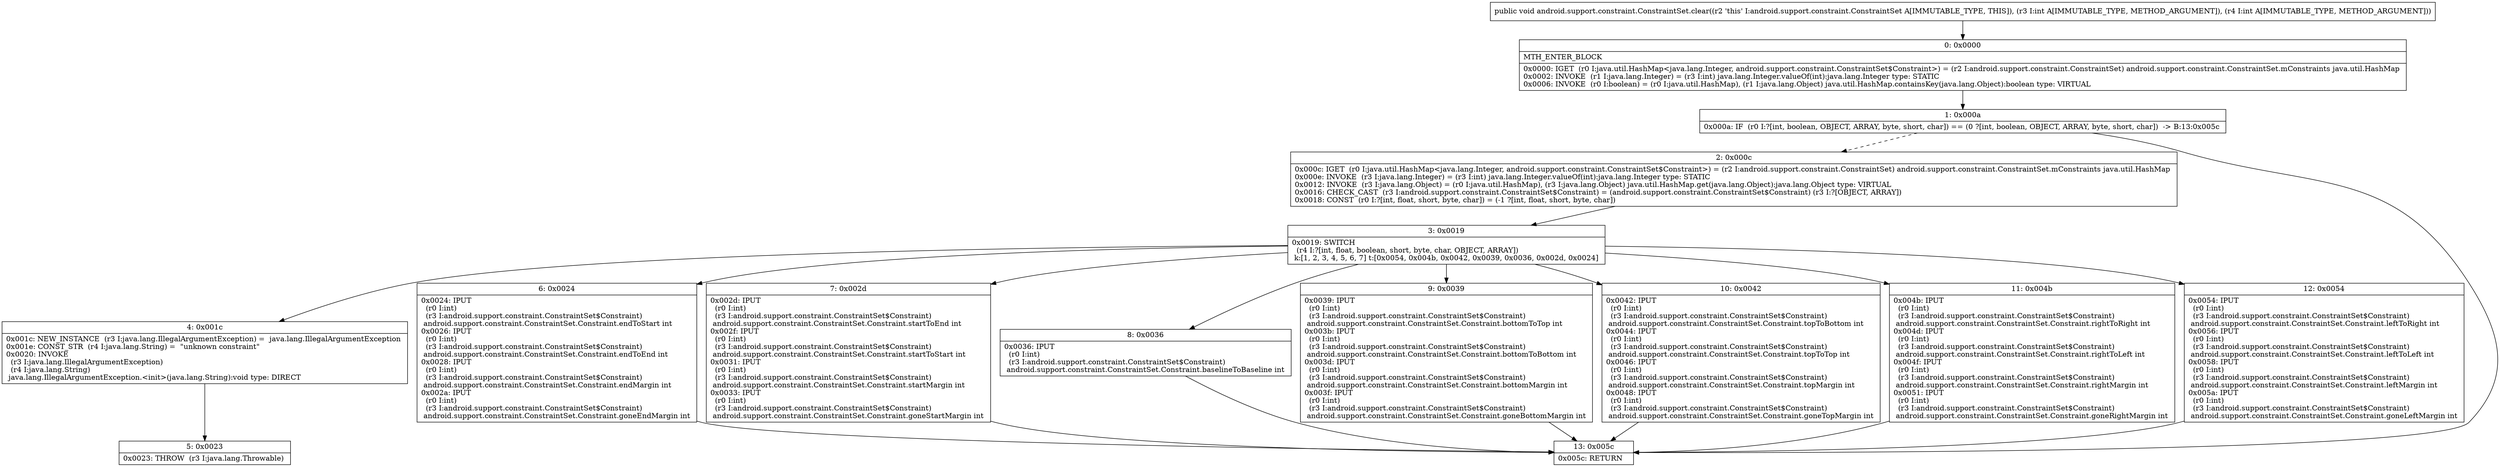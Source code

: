 digraph "CFG forandroid.support.constraint.ConstraintSet.clear(II)V" {
Node_0 [shape=record,label="{0\:\ 0x0000|MTH_ENTER_BLOCK\l|0x0000: IGET  (r0 I:java.util.HashMap\<java.lang.Integer, android.support.constraint.ConstraintSet$Constraint\>) = (r2 I:android.support.constraint.ConstraintSet) android.support.constraint.ConstraintSet.mConstraints java.util.HashMap \l0x0002: INVOKE  (r1 I:java.lang.Integer) = (r3 I:int) java.lang.Integer.valueOf(int):java.lang.Integer type: STATIC \l0x0006: INVOKE  (r0 I:boolean) = (r0 I:java.util.HashMap), (r1 I:java.lang.Object) java.util.HashMap.containsKey(java.lang.Object):boolean type: VIRTUAL \l}"];
Node_1 [shape=record,label="{1\:\ 0x000a|0x000a: IF  (r0 I:?[int, boolean, OBJECT, ARRAY, byte, short, char]) == (0 ?[int, boolean, OBJECT, ARRAY, byte, short, char])  \-\> B:13:0x005c \l}"];
Node_2 [shape=record,label="{2\:\ 0x000c|0x000c: IGET  (r0 I:java.util.HashMap\<java.lang.Integer, android.support.constraint.ConstraintSet$Constraint\>) = (r2 I:android.support.constraint.ConstraintSet) android.support.constraint.ConstraintSet.mConstraints java.util.HashMap \l0x000e: INVOKE  (r3 I:java.lang.Integer) = (r3 I:int) java.lang.Integer.valueOf(int):java.lang.Integer type: STATIC \l0x0012: INVOKE  (r3 I:java.lang.Object) = (r0 I:java.util.HashMap), (r3 I:java.lang.Object) java.util.HashMap.get(java.lang.Object):java.lang.Object type: VIRTUAL \l0x0016: CHECK_CAST  (r3 I:android.support.constraint.ConstraintSet$Constraint) = (android.support.constraint.ConstraintSet$Constraint) (r3 I:?[OBJECT, ARRAY]) \l0x0018: CONST  (r0 I:?[int, float, short, byte, char]) = (\-1 ?[int, float, short, byte, char]) \l}"];
Node_3 [shape=record,label="{3\:\ 0x0019|0x0019: SWITCH  \l  (r4 I:?[int, float, boolean, short, byte, char, OBJECT, ARRAY])\l k:[1, 2, 3, 4, 5, 6, 7] t:[0x0054, 0x004b, 0x0042, 0x0039, 0x0036, 0x002d, 0x0024] \l}"];
Node_4 [shape=record,label="{4\:\ 0x001c|0x001c: NEW_INSTANCE  (r3 I:java.lang.IllegalArgumentException) =  java.lang.IllegalArgumentException \l0x001e: CONST_STR  (r4 I:java.lang.String) =  \"unknown constraint\" \l0x0020: INVOKE  \l  (r3 I:java.lang.IllegalArgumentException)\l  (r4 I:java.lang.String)\l java.lang.IllegalArgumentException.\<init\>(java.lang.String):void type: DIRECT \l}"];
Node_5 [shape=record,label="{5\:\ 0x0023|0x0023: THROW  (r3 I:java.lang.Throwable) \l}"];
Node_6 [shape=record,label="{6\:\ 0x0024|0x0024: IPUT  \l  (r0 I:int)\l  (r3 I:android.support.constraint.ConstraintSet$Constraint)\l android.support.constraint.ConstraintSet.Constraint.endToStart int \l0x0026: IPUT  \l  (r0 I:int)\l  (r3 I:android.support.constraint.ConstraintSet$Constraint)\l android.support.constraint.ConstraintSet.Constraint.endToEnd int \l0x0028: IPUT  \l  (r0 I:int)\l  (r3 I:android.support.constraint.ConstraintSet$Constraint)\l android.support.constraint.ConstraintSet.Constraint.endMargin int \l0x002a: IPUT  \l  (r0 I:int)\l  (r3 I:android.support.constraint.ConstraintSet$Constraint)\l android.support.constraint.ConstraintSet.Constraint.goneEndMargin int \l}"];
Node_7 [shape=record,label="{7\:\ 0x002d|0x002d: IPUT  \l  (r0 I:int)\l  (r3 I:android.support.constraint.ConstraintSet$Constraint)\l android.support.constraint.ConstraintSet.Constraint.startToEnd int \l0x002f: IPUT  \l  (r0 I:int)\l  (r3 I:android.support.constraint.ConstraintSet$Constraint)\l android.support.constraint.ConstraintSet.Constraint.startToStart int \l0x0031: IPUT  \l  (r0 I:int)\l  (r3 I:android.support.constraint.ConstraintSet$Constraint)\l android.support.constraint.ConstraintSet.Constraint.startMargin int \l0x0033: IPUT  \l  (r0 I:int)\l  (r3 I:android.support.constraint.ConstraintSet$Constraint)\l android.support.constraint.ConstraintSet.Constraint.goneStartMargin int \l}"];
Node_8 [shape=record,label="{8\:\ 0x0036|0x0036: IPUT  \l  (r0 I:int)\l  (r3 I:android.support.constraint.ConstraintSet$Constraint)\l android.support.constraint.ConstraintSet.Constraint.baselineToBaseline int \l}"];
Node_9 [shape=record,label="{9\:\ 0x0039|0x0039: IPUT  \l  (r0 I:int)\l  (r3 I:android.support.constraint.ConstraintSet$Constraint)\l android.support.constraint.ConstraintSet.Constraint.bottomToTop int \l0x003b: IPUT  \l  (r0 I:int)\l  (r3 I:android.support.constraint.ConstraintSet$Constraint)\l android.support.constraint.ConstraintSet.Constraint.bottomToBottom int \l0x003d: IPUT  \l  (r0 I:int)\l  (r3 I:android.support.constraint.ConstraintSet$Constraint)\l android.support.constraint.ConstraintSet.Constraint.bottomMargin int \l0x003f: IPUT  \l  (r0 I:int)\l  (r3 I:android.support.constraint.ConstraintSet$Constraint)\l android.support.constraint.ConstraintSet.Constraint.goneBottomMargin int \l}"];
Node_10 [shape=record,label="{10\:\ 0x0042|0x0042: IPUT  \l  (r0 I:int)\l  (r3 I:android.support.constraint.ConstraintSet$Constraint)\l android.support.constraint.ConstraintSet.Constraint.topToBottom int \l0x0044: IPUT  \l  (r0 I:int)\l  (r3 I:android.support.constraint.ConstraintSet$Constraint)\l android.support.constraint.ConstraintSet.Constraint.topToTop int \l0x0046: IPUT  \l  (r0 I:int)\l  (r3 I:android.support.constraint.ConstraintSet$Constraint)\l android.support.constraint.ConstraintSet.Constraint.topMargin int \l0x0048: IPUT  \l  (r0 I:int)\l  (r3 I:android.support.constraint.ConstraintSet$Constraint)\l android.support.constraint.ConstraintSet.Constraint.goneTopMargin int \l}"];
Node_11 [shape=record,label="{11\:\ 0x004b|0x004b: IPUT  \l  (r0 I:int)\l  (r3 I:android.support.constraint.ConstraintSet$Constraint)\l android.support.constraint.ConstraintSet.Constraint.rightToRight int \l0x004d: IPUT  \l  (r0 I:int)\l  (r3 I:android.support.constraint.ConstraintSet$Constraint)\l android.support.constraint.ConstraintSet.Constraint.rightToLeft int \l0x004f: IPUT  \l  (r0 I:int)\l  (r3 I:android.support.constraint.ConstraintSet$Constraint)\l android.support.constraint.ConstraintSet.Constraint.rightMargin int \l0x0051: IPUT  \l  (r0 I:int)\l  (r3 I:android.support.constraint.ConstraintSet$Constraint)\l android.support.constraint.ConstraintSet.Constraint.goneRightMargin int \l}"];
Node_12 [shape=record,label="{12\:\ 0x0054|0x0054: IPUT  \l  (r0 I:int)\l  (r3 I:android.support.constraint.ConstraintSet$Constraint)\l android.support.constraint.ConstraintSet.Constraint.leftToRight int \l0x0056: IPUT  \l  (r0 I:int)\l  (r3 I:android.support.constraint.ConstraintSet$Constraint)\l android.support.constraint.ConstraintSet.Constraint.leftToLeft int \l0x0058: IPUT  \l  (r0 I:int)\l  (r3 I:android.support.constraint.ConstraintSet$Constraint)\l android.support.constraint.ConstraintSet.Constraint.leftMargin int \l0x005a: IPUT  \l  (r0 I:int)\l  (r3 I:android.support.constraint.ConstraintSet$Constraint)\l android.support.constraint.ConstraintSet.Constraint.goneLeftMargin int \l}"];
Node_13 [shape=record,label="{13\:\ 0x005c|0x005c: RETURN   \l}"];
MethodNode[shape=record,label="{public void android.support.constraint.ConstraintSet.clear((r2 'this' I:android.support.constraint.ConstraintSet A[IMMUTABLE_TYPE, THIS]), (r3 I:int A[IMMUTABLE_TYPE, METHOD_ARGUMENT]), (r4 I:int A[IMMUTABLE_TYPE, METHOD_ARGUMENT])) }"];
MethodNode -> Node_0;
Node_0 -> Node_1;
Node_1 -> Node_2[style=dashed];
Node_1 -> Node_13;
Node_2 -> Node_3;
Node_3 -> Node_4;
Node_3 -> Node_6;
Node_3 -> Node_7;
Node_3 -> Node_8;
Node_3 -> Node_9;
Node_3 -> Node_10;
Node_3 -> Node_11;
Node_3 -> Node_12;
Node_4 -> Node_5;
Node_6 -> Node_13;
Node_7 -> Node_13;
Node_8 -> Node_13;
Node_9 -> Node_13;
Node_10 -> Node_13;
Node_11 -> Node_13;
Node_12 -> Node_13;
}

